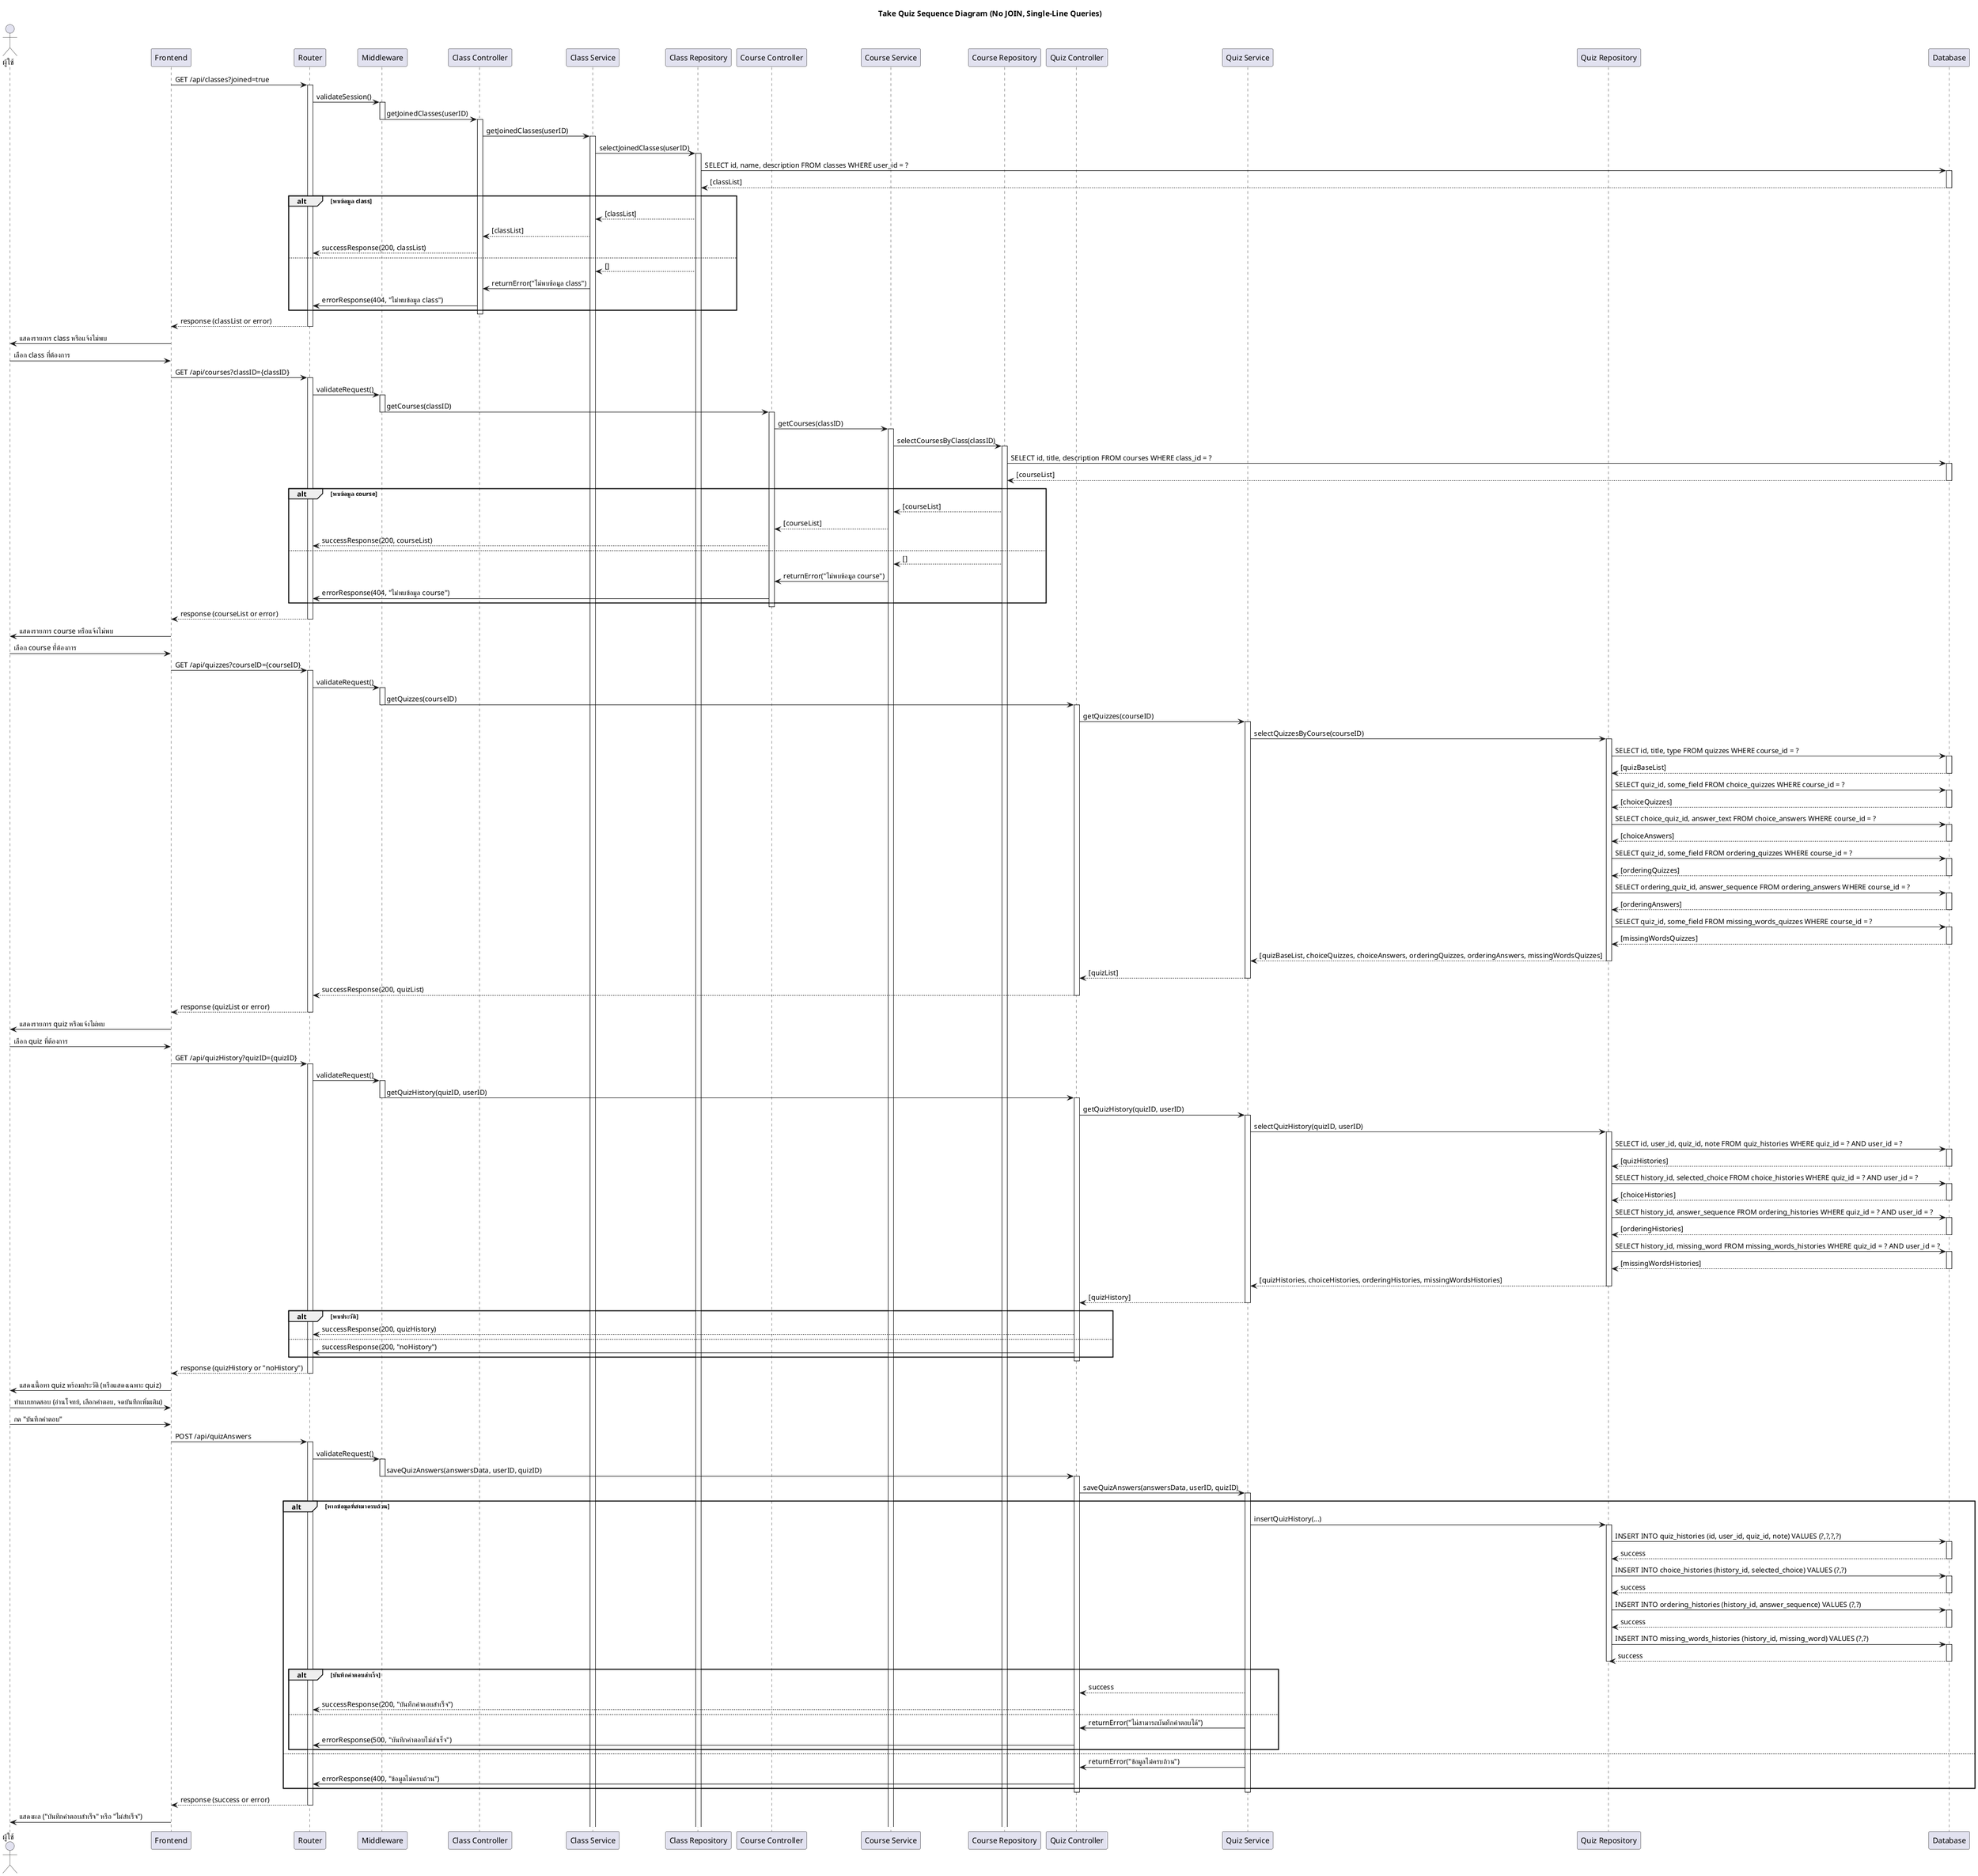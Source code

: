 @startuml
title Take Quiz Sequence Diagram (No JOIN, Single-Line Queries)

actor "ผู้ใช้" as User
participant "Frontend" as FE
participant "Router" as Router
participant "Middleware" as MW

' --- Class Module ---
participant "Class Controller" as ClassCtrl
participant "Class Service" as ClassServ
participant "Class Repository" as ClassRepo

' --- Course Module ---
participant "Course Controller" as CourseCtrl
participant "Course Service" as CourseServ
participant "Course Repository" as CourseRepo

' --- Quiz Module ---
participant "Quiz Controller" as QuizCtrl
participant "Quiz Service" as QuizServ
participant "Quiz Repository" as QuizRepo

participant "Database" as DB

'================= Phase 1: ดึงข้อมูล Class ที่ผู้ใช้เข้าร่วม =================
FE -> Router: GET /api/classes?joined=true
activate Router
Router -> MW: validateSession()
activate MW
MW -> ClassCtrl: getJoinedClasses(userID)
deactivate MW
activate ClassCtrl
ClassCtrl -> ClassServ: getJoinedClasses(userID)
activate ClassServ
ClassServ -> ClassRepo: selectJoinedClasses(userID)
activate ClassRepo
ClassRepo -> DB: SELECT id, name, description FROM classes WHERE user_id = ?
activate DB
DB --> ClassRepo: [classList]
deactivate DB
alt พบข้อมูล class
    ClassRepo --> ClassServ: [classList]
    ClassServ --> ClassCtrl: [classList]
    ClassCtrl --> Router: successResponse(200, classList)
else
    ClassRepo --> ClassServ: []
    ClassServ -> ClassCtrl: returnError("ไม่พบข้อมูล class")
    ClassCtrl -> Router: errorResponse(404, "ไม่พบข้อมูล class")
end
deactivate ClassCtrl
Router --> FE: response (classList or error)
deactivate Router
FE -> User: แสดงรายการ class หรือแจ้งไม่พบ

'================= Phase 2: ดึงข้อมูล Course ภายใน Class ที่เลือก =================
User -> FE: เลือก class ที่ต้องการ
FE -> Router: GET /api/courses?classID={classID}
activate Router
Router -> MW: validateRequest()
activate MW
MW -> CourseCtrl: getCourses(classID)
deactivate MW
activate CourseCtrl
CourseCtrl -> CourseServ: getCourses(classID)
activate CourseServ
CourseServ -> CourseRepo: selectCoursesByClass(classID)
activate CourseRepo
CourseRepo -> DB: SELECT id, title, description FROM courses WHERE class_id = ?
activate DB
DB --> CourseRepo: [courseList]
deactivate DB
alt พบข้อมูล course
    CourseRepo --> CourseServ: [courseList]
    CourseServ --> CourseCtrl: [courseList]
    CourseCtrl --> Router: successResponse(200, courseList)
else
    CourseRepo --> CourseServ: []
    CourseServ -> CourseCtrl: returnError("ไม่พบข้อมูล course")
    CourseCtrl -> Router: errorResponse(404, "ไม่พบข้อมูล course")
end
deactivate CourseCtrl
Router --> FE: response (courseList or error)
deactivate Router
FE -> User: แสดงรายการ course หรือแจ้งไม่พบ

'================= Phase 3: ดึงข้อมูล Quiz ภายใน Course ที่เลือก =================
User -> FE: เลือก course ที่ต้องการ
FE -> Router: GET /api/quizzes?courseID={courseID}
activate Router
Router -> MW: validateRequest()
activate MW
MW -> QuizCtrl: getQuizzes(courseID)
deactivate MW
activate QuizCtrl
QuizCtrl -> QuizServ: getQuizzes(courseID)
activate QuizServ
QuizServ -> QuizRepo: selectQuizzesByCourse(courseID)
activate QuizRepo
' ดึงข้อมูลพื้นฐานของ quiz
QuizRepo -> DB: SELECT id, title, type FROM quizzes WHERE course_id = ?
activate DB
DB --> QuizRepo: [quizBaseList]
deactivate DB
' ดึงข้อมูล choice_quizzes
QuizRepo -> DB: SELECT quiz_id, some_field FROM choice_quizzes WHERE course_id = ?
activate DB
DB --> QuizRepo: [choiceQuizzes]
deactivate DB
' ดึงข้อมูล choice_answers
QuizRepo -> DB: SELECT choice_quiz_id, answer_text FROM choice_answers WHERE course_id = ?
activate DB
DB --> QuizRepo: [choiceAnswers]
deactivate DB
' ดึงข้อมูล ordering_quizzes
QuizRepo -> DB: SELECT quiz_id, some_field FROM ordering_quizzes WHERE course_id = ?
activate DB
DB --> QuizRepo: [orderingQuizzes]
deactivate DB
' ดึงข้อมูล ordering_answers
QuizRepo -> DB: SELECT ordering_quiz_id, answer_sequence FROM ordering_answers WHERE course_id = ?
activate DB
DB --> QuizRepo: [orderingAnswers]
deactivate DB
' ดึงข้อมูล missing_words_quizzes
QuizRepo -> DB: SELECT quiz_id, some_field FROM missing_words_quizzes WHERE course_id = ?
activate DB
DB --> QuizRepo: [missingWordsQuizzes]
deactivate DB
QuizRepo --> QuizServ: [quizBaseList, choiceQuizzes, choiceAnswers, orderingQuizzes, orderingAnswers, missingWordsQuizzes]
deactivate QuizRepo
QuizServ --> QuizCtrl: [quizList]
deactivate QuizServ
QuizCtrl --> Router: successResponse(200, quizList)
deactivate QuizCtrl
Router --> FE: response (quizList or error)
deactivate Router
FE -> User: แสดงรายการ quiz หรือแจ้งไม่พบ

'================= Phase 4: ดึงข้อมูลประวัติการทำ Quiz =================
User -> FE: เลือก quiz ที่ต้องการ
FE -> Router: GET /api/quizHistory?quizID={quizID}
activate Router
Router -> MW: validateRequest()
activate MW
MW -> QuizCtrl: getQuizHistory(quizID, userID)
deactivate MW
activate QuizCtrl
QuizCtrl -> QuizServ: getQuizHistory(quizID, userID)
activate QuizServ
QuizServ -> QuizRepo: selectQuizHistory(quizID, userID)
activate QuizRepo
' ดึงข้อมูล quiz_histories
QuizRepo -> DB: SELECT id, user_id, quiz_id, note FROM quiz_histories WHERE quiz_id = ? AND user_id = ?
activate DB
DB --> QuizRepo: [quizHistories]
deactivate DB
' ดึงข้อมูล choice_histories
QuizRepo -> DB: SELECT history_id, selected_choice FROM choice_histories WHERE quiz_id = ? AND user_id = ?
activate DB
DB --> QuizRepo: [choiceHistories]
deactivate DB
' ดึงข้อมูล ordering_histories
QuizRepo -> DB: SELECT history_id, answer_sequence FROM ordering_histories WHERE quiz_id = ? AND user_id = ?
activate DB
DB --> QuizRepo: [orderingHistories]
deactivate DB
' ดึงข้อมูล missing_words_histories
QuizRepo -> DB: SELECT history_id, missing_word FROM missing_words_histories WHERE quiz_id = ? AND user_id = ?
activate DB
DB --> QuizRepo: [missingWordsHistories]
deactivate DB
QuizRepo --> QuizServ: [quizHistories, choiceHistories, orderingHistories, missingWordsHistories]
deactivate QuizRepo
QuizServ --> QuizCtrl: [quizHistory]
deactivate QuizServ
alt พบประวัติ
    QuizCtrl --> Router: successResponse(200, quizHistory)
else
    QuizCtrl -> Router: successResponse(200, "noHistory")
end
deactivate QuizCtrl
Router --> FE: response (quizHistory or "noHistory")
deactivate Router
FE -> User: แสดงเนื้อหา quiz พร้อมประวัติ (หรือแสดงเฉพาะ quiz)

'================= Phase 5: ผู้ใช้ทำ Quiz และส่งคำตอบ =================
User -> FE: ทำแบบทดสอบ (อ่านโจทย์, เลือกคำตอบ, จดบันทึกเพิ่มเติม)
User -> FE: กด "บันทึกคำตอบ"
FE -> Router: POST /api/quizAnswers
activate Router
Router -> MW: validateRequest()
activate MW
MW -> QuizCtrl: saveQuizAnswers(answersData, userID, quizID)
deactivate MW
activate QuizCtrl
QuizCtrl -> QuizServ: saveQuizAnswers(answersData, userID, quizID)
activate QuizServ
alt หากข้อมูลที่ส่งมาครบถ้วน
    QuizServ -> QuizRepo: insertQuizHistory(...)
    activate QuizRepo
    QuizRepo -> DB: INSERT INTO quiz_histories (id, user_id, quiz_id, note) VALUES (?,?,?,?)
    activate DB
    DB --> QuizRepo: success
    deactivate DB
    QuizRepo -> DB: INSERT INTO choice_histories (history_id, selected_choice) VALUES (?,?)
    activate DB
    DB --> QuizRepo: success
    deactivate DB
    QuizRepo -> DB: INSERT INTO ordering_histories (history_id, answer_sequence) VALUES (?,?)
    activate DB
    DB --> QuizRepo: success
    deactivate DB
    QuizRepo -> DB: INSERT INTO missing_words_histories (history_id, missing_word) VALUES (?,?)
    activate DB
    DB --> QuizRepo: success
    deactivate DB
    deactivate QuizRepo
    alt บันทึกคำตอบสำเร็จ
        QuizServ --> QuizCtrl: success
        QuizCtrl --> Router: successResponse(200, "บันทึกคำตอบสำเร็จ")
    else
        QuizServ -> QuizCtrl: returnError("ไม่สามารถบันทึกคำตอบได้")
        QuizCtrl -> Router: errorResponse(500, "บันทึกคำตอบไม่สำเร็จ")
    end
else
    QuizServ -> QuizCtrl: returnError("ข้อมูลไม่ครบถ้วน")
    QuizCtrl -> Router: errorResponse(400, "ข้อมูลไม่ครบถ้วน")
end
deactivate QuizServ
deactivate QuizCtrl
Router --> FE: response (success or error)
deactivate Router
FE -> User: แสดงผล ("บันทึกคำตอบสำเร็จ" หรือ "ไม่สำเร็จ")

@enduml
